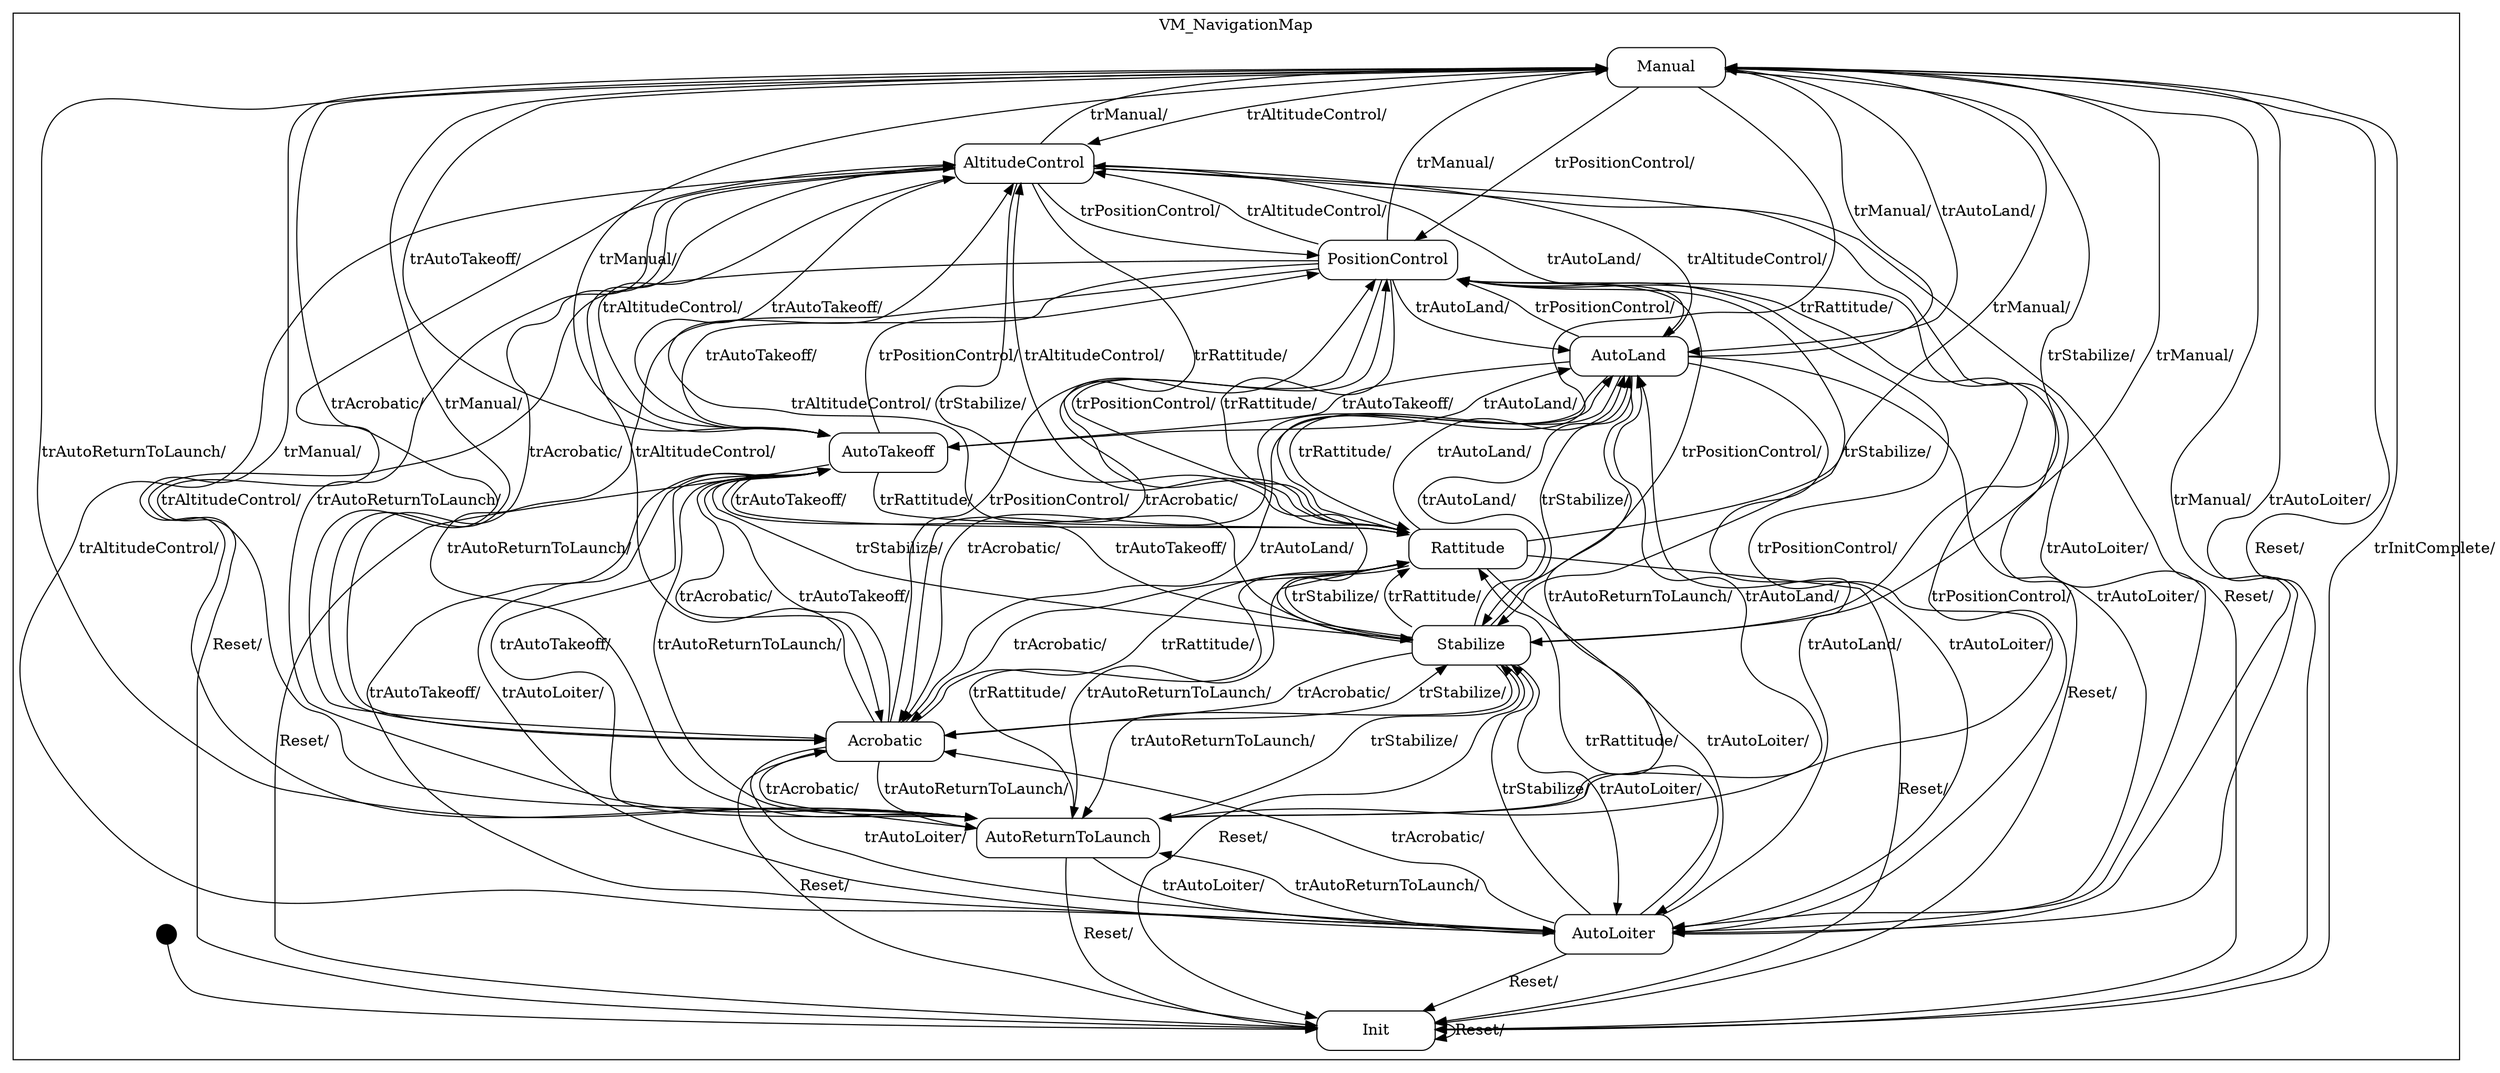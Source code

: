 digraph VM_Navigation {

    node
        [shape=Mrecord width=1.5];

    subgraph cluster_VM_NavigationMap {

        label="VM_NavigationMap";

        //
        // States (Nodes)
        //

        "VM_NavigationMap::Manual"
            [label="{Manual}"];

        "VM_NavigationMap::AltitudeControl"
            [label="{AltitudeControl}"];

        "VM_NavigationMap::PositionControl"
            [label="{PositionControl}"];

        "VM_NavigationMap::AutoLoiter"
            [label="{AutoLoiter}"];

        "VM_NavigationMap::AutoReturnToLaunch"
            [label="{AutoReturnToLaunch}"];

        "VM_NavigationMap::Acrobatic"
            [label="{Acrobatic}"];

        "VM_NavigationMap::Stabilize"
            [label="{Stabilize}"];

        "VM_NavigationMap::Rattitude"
            [label="{Rattitude}"];

        "VM_NavigationMap::AutoTakeoff"
            [label="{AutoTakeoff}"];

        "VM_NavigationMap::AutoLand"
            [label="{AutoLand}"];

        "VM_NavigationMap::Init"
            [label="{Init}"];

        "%start"
            [label="" shape=circle style=filled fillcolor=black width=0.25];

    }

    //
    // Transitions (Edges)
    //

    "VM_NavigationMap::Manual" -> "VM_NavigationMap::AltitudeControl"
        [label="trAltitudeControl/\l"];

    "VM_NavigationMap::Manual" -> "VM_NavigationMap::PositionControl"
        [label="trPositionControl/\l"];

    "VM_NavigationMap::Manual" -> "VM_NavigationMap::AutoLoiter"
        [label="trAutoLoiter/\l"];

    "VM_NavigationMap::Manual" -> "VM_NavigationMap::AutoReturnToLaunch"
        [label="trAutoReturnToLaunch/\l"];

    "VM_NavigationMap::Manual" -> "VM_NavigationMap::Acrobatic"
        [label="trAcrobatic/\l"];

    "VM_NavigationMap::Manual" -> "VM_NavigationMap::Stabilize"
        [label="trStabilize/\l"];

    "VM_NavigationMap::Manual" -> "VM_NavigationMap::Rattitude"
        [label="trRattitude/\l"];

    "VM_NavigationMap::Manual" -> "VM_NavigationMap::AutoTakeoff"
        [label="trAutoTakeoff/\l"];

    "VM_NavigationMap::Manual" -> "VM_NavigationMap::AutoLand"
        [label="trAutoLand/\l"];

    "VM_NavigationMap::Manual" -> "VM_NavigationMap::Init"
        [label="Reset/\l"];

    "VM_NavigationMap::AltitudeControl" -> "VM_NavigationMap::Manual"
        [label="trManual/\l"];

    "VM_NavigationMap::AltitudeControl" -> "VM_NavigationMap::PositionControl"
        [label="trPositionControl/\l"];

    "VM_NavigationMap::AltitudeControl" -> "VM_NavigationMap::AutoLoiter"
        [label="trAutoLoiter/\l"];

    "VM_NavigationMap::AltitudeControl" -> "VM_NavigationMap::AutoReturnToLaunch"
        [label="trAutoReturnToLaunch/\l"];

    "VM_NavigationMap::AltitudeControl" -> "VM_NavigationMap::Acrobatic"
        [label="trAcrobatic/\l"];

    "VM_NavigationMap::AltitudeControl" -> "VM_NavigationMap::Stabilize"
        [label="trStabilize/\l"];

    "VM_NavigationMap::AltitudeControl" -> "VM_NavigationMap::Rattitude"
        [label="trRattitude/\l"];

    "VM_NavigationMap::AltitudeControl" -> "VM_NavigationMap::AutoTakeoff"
        [label="trAutoTakeoff/\l"];

    "VM_NavigationMap::AltitudeControl" -> "VM_NavigationMap::AutoLand"
        [label="trAutoLand/\l"];

    "VM_NavigationMap::AltitudeControl" -> "VM_NavigationMap::Init"
        [label="Reset/\l"];

    "VM_NavigationMap::PositionControl" -> "VM_NavigationMap::Manual"
        [label="trManual/\l"];

    "VM_NavigationMap::PositionControl" -> "VM_NavigationMap::AltitudeControl"
        [label="trAltitudeControl/\l"];

    "VM_NavigationMap::PositionControl" -> "VM_NavigationMap::AutoLoiter"
        [label="trAutoLoiter/\l"];

    "VM_NavigationMap::PositionControl" -> "VM_NavigationMap::AutoReturnToLaunch"
        [label="trAutoReturnToLaunch/\l"];

    "VM_NavigationMap::PositionControl" -> "VM_NavigationMap::Acrobatic"
        [label="trAcrobatic/\l"];

    "VM_NavigationMap::PositionControl" -> "VM_NavigationMap::Stabilize"
        [label="trStabilize/\l"];

    "VM_NavigationMap::PositionControl" -> "VM_NavigationMap::Rattitude"
        [label="trRattitude/\l"];

    "VM_NavigationMap::PositionControl" -> "VM_NavigationMap::AutoTakeoff"
        [label="trAutoTakeoff/\l"];

    "VM_NavigationMap::PositionControl" -> "VM_NavigationMap::AutoLand"
        [label="trAutoLand/\l"];

    "VM_NavigationMap::PositionControl" -> "VM_NavigationMap::Init"
        [label="Reset/\l"];

    "VM_NavigationMap::AutoLoiter" -> "VM_NavigationMap::Manual"
        [label="trManual/\l"];

    "VM_NavigationMap::AutoLoiter" -> "VM_NavigationMap::AltitudeControl"
        [label="trAltitudeControl/\l"];

    "VM_NavigationMap::AutoLoiter" -> "VM_NavigationMap::PositionControl"
        [label="trPositionControl/\l"];

    "VM_NavigationMap::AutoLoiter" -> "VM_NavigationMap::AutoReturnToLaunch"
        [label="trAutoReturnToLaunch/\l"];

    "VM_NavigationMap::AutoLoiter" -> "VM_NavigationMap::Acrobatic"
        [label="trAcrobatic/\l"];

    "VM_NavigationMap::AutoLoiter" -> "VM_NavigationMap::Stabilize"
        [label="trStabilize/\l"];

    "VM_NavigationMap::AutoLoiter" -> "VM_NavigationMap::Rattitude"
        [label="trRattitude/\l"];

    "VM_NavigationMap::AutoLoiter" -> "VM_NavigationMap::AutoTakeoff"
        [label="trAutoTakeoff/\l"];

    "VM_NavigationMap::AutoLoiter" -> "VM_NavigationMap::AutoLand"
        [label="trAutoLand/\l"];

    "VM_NavigationMap::AutoLoiter" -> "VM_NavigationMap::Init"
        [label="Reset/\l"];

    "VM_NavigationMap::AutoReturnToLaunch" -> "VM_NavigationMap::Manual"
        [label="trManual/\l"];

    "VM_NavigationMap::AutoReturnToLaunch" -> "VM_NavigationMap::AltitudeControl"
        [label="trAltitudeControl/\l"];

    "VM_NavigationMap::AutoReturnToLaunch" -> "VM_NavigationMap::PositionControl"
        [label="trPositionControl/\l"];

    "VM_NavigationMap::AutoReturnToLaunch" -> "VM_NavigationMap::AutoLoiter"
        [label="trAutoLoiter/\l"];

    "VM_NavigationMap::AutoReturnToLaunch" -> "VM_NavigationMap::Acrobatic"
        [label="trAcrobatic/\l"];

    "VM_NavigationMap::AutoReturnToLaunch" -> "VM_NavigationMap::Stabilize"
        [label="trStabilize/\l"];

    "VM_NavigationMap::AutoReturnToLaunch" -> "VM_NavigationMap::Rattitude"
        [label="trRattitude/\l"];

    "VM_NavigationMap::AutoReturnToLaunch" -> "VM_NavigationMap::AutoTakeoff"
        [label="trAutoTakeoff/\l"];

    "VM_NavigationMap::AutoReturnToLaunch" -> "VM_NavigationMap::AutoLand"
        [label="trAutoLand/\l"];

    "VM_NavigationMap::AutoReturnToLaunch" -> "VM_NavigationMap::Init"
        [label="Reset/\l"];

    "VM_NavigationMap::Acrobatic" -> "VM_NavigationMap::Manual"
        [label="trManual/\l"];

    "VM_NavigationMap::Acrobatic" -> "VM_NavigationMap::AltitudeControl"
        [label="trAltitudeControl/\l"];

    "VM_NavigationMap::Acrobatic" -> "VM_NavigationMap::PositionControl"
        [label="trPositionControl/\l"];

    "VM_NavigationMap::Acrobatic" -> "VM_NavigationMap::AutoLoiter"
        [label="trAutoLoiter/\l"];

    "VM_NavigationMap::Acrobatic" -> "VM_NavigationMap::AutoReturnToLaunch"
        [label="trAutoReturnToLaunch/\l"];

    "VM_NavigationMap::Acrobatic" -> "VM_NavigationMap::Stabilize"
        [label="trStabilize/\l"];

    "VM_NavigationMap::Acrobatic" -> "VM_NavigationMap::Rattitude"
        [label="trRattitude/\l"];

    "VM_NavigationMap::Acrobatic" -> "VM_NavigationMap::AutoTakeoff"
        [label="trAutoTakeoff/\l"];

    "VM_NavigationMap::Acrobatic" -> "VM_NavigationMap::AutoLand"
        [label="trAutoLand/\l"];

    "VM_NavigationMap::Acrobatic" -> "VM_NavigationMap::Init"
        [label="Reset/\l"];

    "VM_NavigationMap::Stabilize" -> "VM_NavigationMap::Manual"
        [label="trManual/\l"];

    "VM_NavigationMap::Stabilize" -> "VM_NavigationMap::AltitudeControl"
        [label="trAltitudeControl/\l"];

    "VM_NavigationMap::Stabilize" -> "VM_NavigationMap::PositionControl"
        [label="trPositionControl/\l"];

    "VM_NavigationMap::Stabilize" -> "VM_NavigationMap::AutoLoiter"
        [label="trAutoLoiter/\l"];

    "VM_NavigationMap::Stabilize" -> "VM_NavigationMap::AutoReturnToLaunch"
        [label="trAutoReturnToLaunch/\l"];

    "VM_NavigationMap::Stabilize" -> "VM_NavigationMap::Acrobatic"
        [label="trAcrobatic/\l"];

    "VM_NavigationMap::Stabilize" -> "VM_NavigationMap::Rattitude"
        [label="trRattitude/\l"];

    "VM_NavigationMap::Stabilize" -> "VM_NavigationMap::AutoTakeoff"
        [label="trAutoTakeoff/\l"];

    "VM_NavigationMap::Stabilize" -> "VM_NavigationMap::AutoLand"
        [label="trAutoLand/\l"];

    "VM_NavigationMap::Stabilize" -> "VM_NavigationMap::Init"
        [label="Reset/\l"];

    "VM_NavigationMap::Rattitude" -> "VM_NavigationMap::Manual"
        [label="trManual/\l"];

    "VM_NavigationMap::Rattitude" -> "VM_NavigationMap::AltitudeControl"
        [label="trAltitudeControl/\l"];

    "VM_NavigationMap::Rattitude" -> "VM_NavigationMap::PositionControl"
        [label="trPositionControl/\l"];

    "VM_NavigationMap::Rattitude" -> "VM_NavigationMap::AutoLoiter"
        [label="trAutoLoiter/\l"];

    "VM_NavigationMap::Rattitude" -> "VM_NavigationMap::AutoReturnToLaunch"
        [label="trAutoReturnToLaunch/\l"];

    "VM_NavigationMap::Rattitude" -> "VM_NavigationMap::Acrobatic"
        [label="trAcrobatic/\l"];

    "VM_NavigationMap::Rattitude" -> "VM_NavigationMap::Stabilize"
        [label="trStabilize/\l"];

    "VM_NavigationMap::Rattitude" -> "VM_NavigationMap::AutoTakeoff"
        [label="trAutoTakeoff/\l"];

    "VM_NavigationMap::Rattitude" -> "VM_NavigationMap::AutoLand"
        [label="trAutoLand/\l"];

    "VM_NavigationMap::Rattitude" -> "VM_NavigationMap::Init"
        [label="Reset/\l"];

    "VM_NavigationMap::AutoTakeoff" -> "VM_NavigationMap::Manual"
        [label="trManual/\l"];

    "VM_NavigationMap::AutoTakeoff" -> "VM_NavigationMap::AltitudeControl"
        [label="trAltitudeControl/\l"];

    "VM_NavigationMap::AutoTakeoff" -> "VM_NavigationMap::PositionControl"
        [label="trPositionControl/\l"];

    "VM_NavigationMap::AutoTakeoff" -> "VM_NavigationMap::AutoLoiter"
        [label="trAutoLoiter/\l"];

    "VM_NavigationMap::AutoTakeoff" -> "VM_NavigationMap::AutoReturnToLaunch"
        [label="trAutoReturnToLaunch/\l"];

    "VM_NavigationMap::AutoTakeoff" -> "VM_NavigationMap::Acrobatic"
        [label="trAcrobatic/\l"];

    "VM_NavigationMap::AutoTakeoff" -> "VM_NavigationMap::Stabilize"
        [label="trStabilize/\l"];

    "VM_NavigationMap::AutoTakeoff" -> "VM_NavigationMap::Rattitude"
        [label="trRattitude/\l"];

    "VM_NavigationMap::AutoTakeoff" -> "VM_NavigationMap::AutoLand"
        [label="trAutoLand/\l"];

    "VM_NavigationMap::AutoTakeoff" -> "VM_NavigationMap::Init"
        [label="Reset/\l"];

    "VM_NavigationMap::AutoLand" -> "VM_NavigationMap::Manual"
        [label="trManual/\l"];

    "VM_NavigationMap::AutoLand" -> "VM_NavigationMap::AltitudeControl"
        [label="trAltitudeControl/\l"];

    "VM_NavigationMap::AutoLand" -> "VM_NavigationMap::PositionControl"
        [label="trPositionControl/\l"];

    "VM_NavigationMap::AutoLand" -> "VM_NavigationMap::AutoLoiter"
        [label="trAutoLoiter/\l"];

    "VM_NavigationMap::AutoLand" -> "VM_NavigationMap::AutoReturnToLaunch"
        [label="trAutoReturnToLaunch/\l"];

    "VM_NavigationMap::AutoLand" -> "VM_NavigationMap::Acrobatic"
        [label="trAcrobatic/\l"];

    "VM_NavigationMap::AutoLand" -> "VM_NavigationMap::Stabilize"
        [label="trStabilize/\l"];

    "VM_NavigationMap::AutoLand" -> "VM_NavigationMap::Rattitude"
        [label="trRattitude/\l"];

    "VM_NavigationMap::AutoLand" -> "VM_NavigationMap::AutoTakeoff"
        [label="trAutoTakeoff/\l"];

    "VM_NavigationMap::AutoLand" -> "VM_NavigationMap::Init"
        [label="Reset/\l"];

    "VM_NavigationMap::Init" -> "VM_NavigationMap::Manual"
        [label="trInitComplete/\l"];

    "VM_NavigationMap::Init" -> "VM_NavigationMap::Init"
        [label="Reset/\l"];

    "%start" -> "VM_NavigationMap::Init"

}
